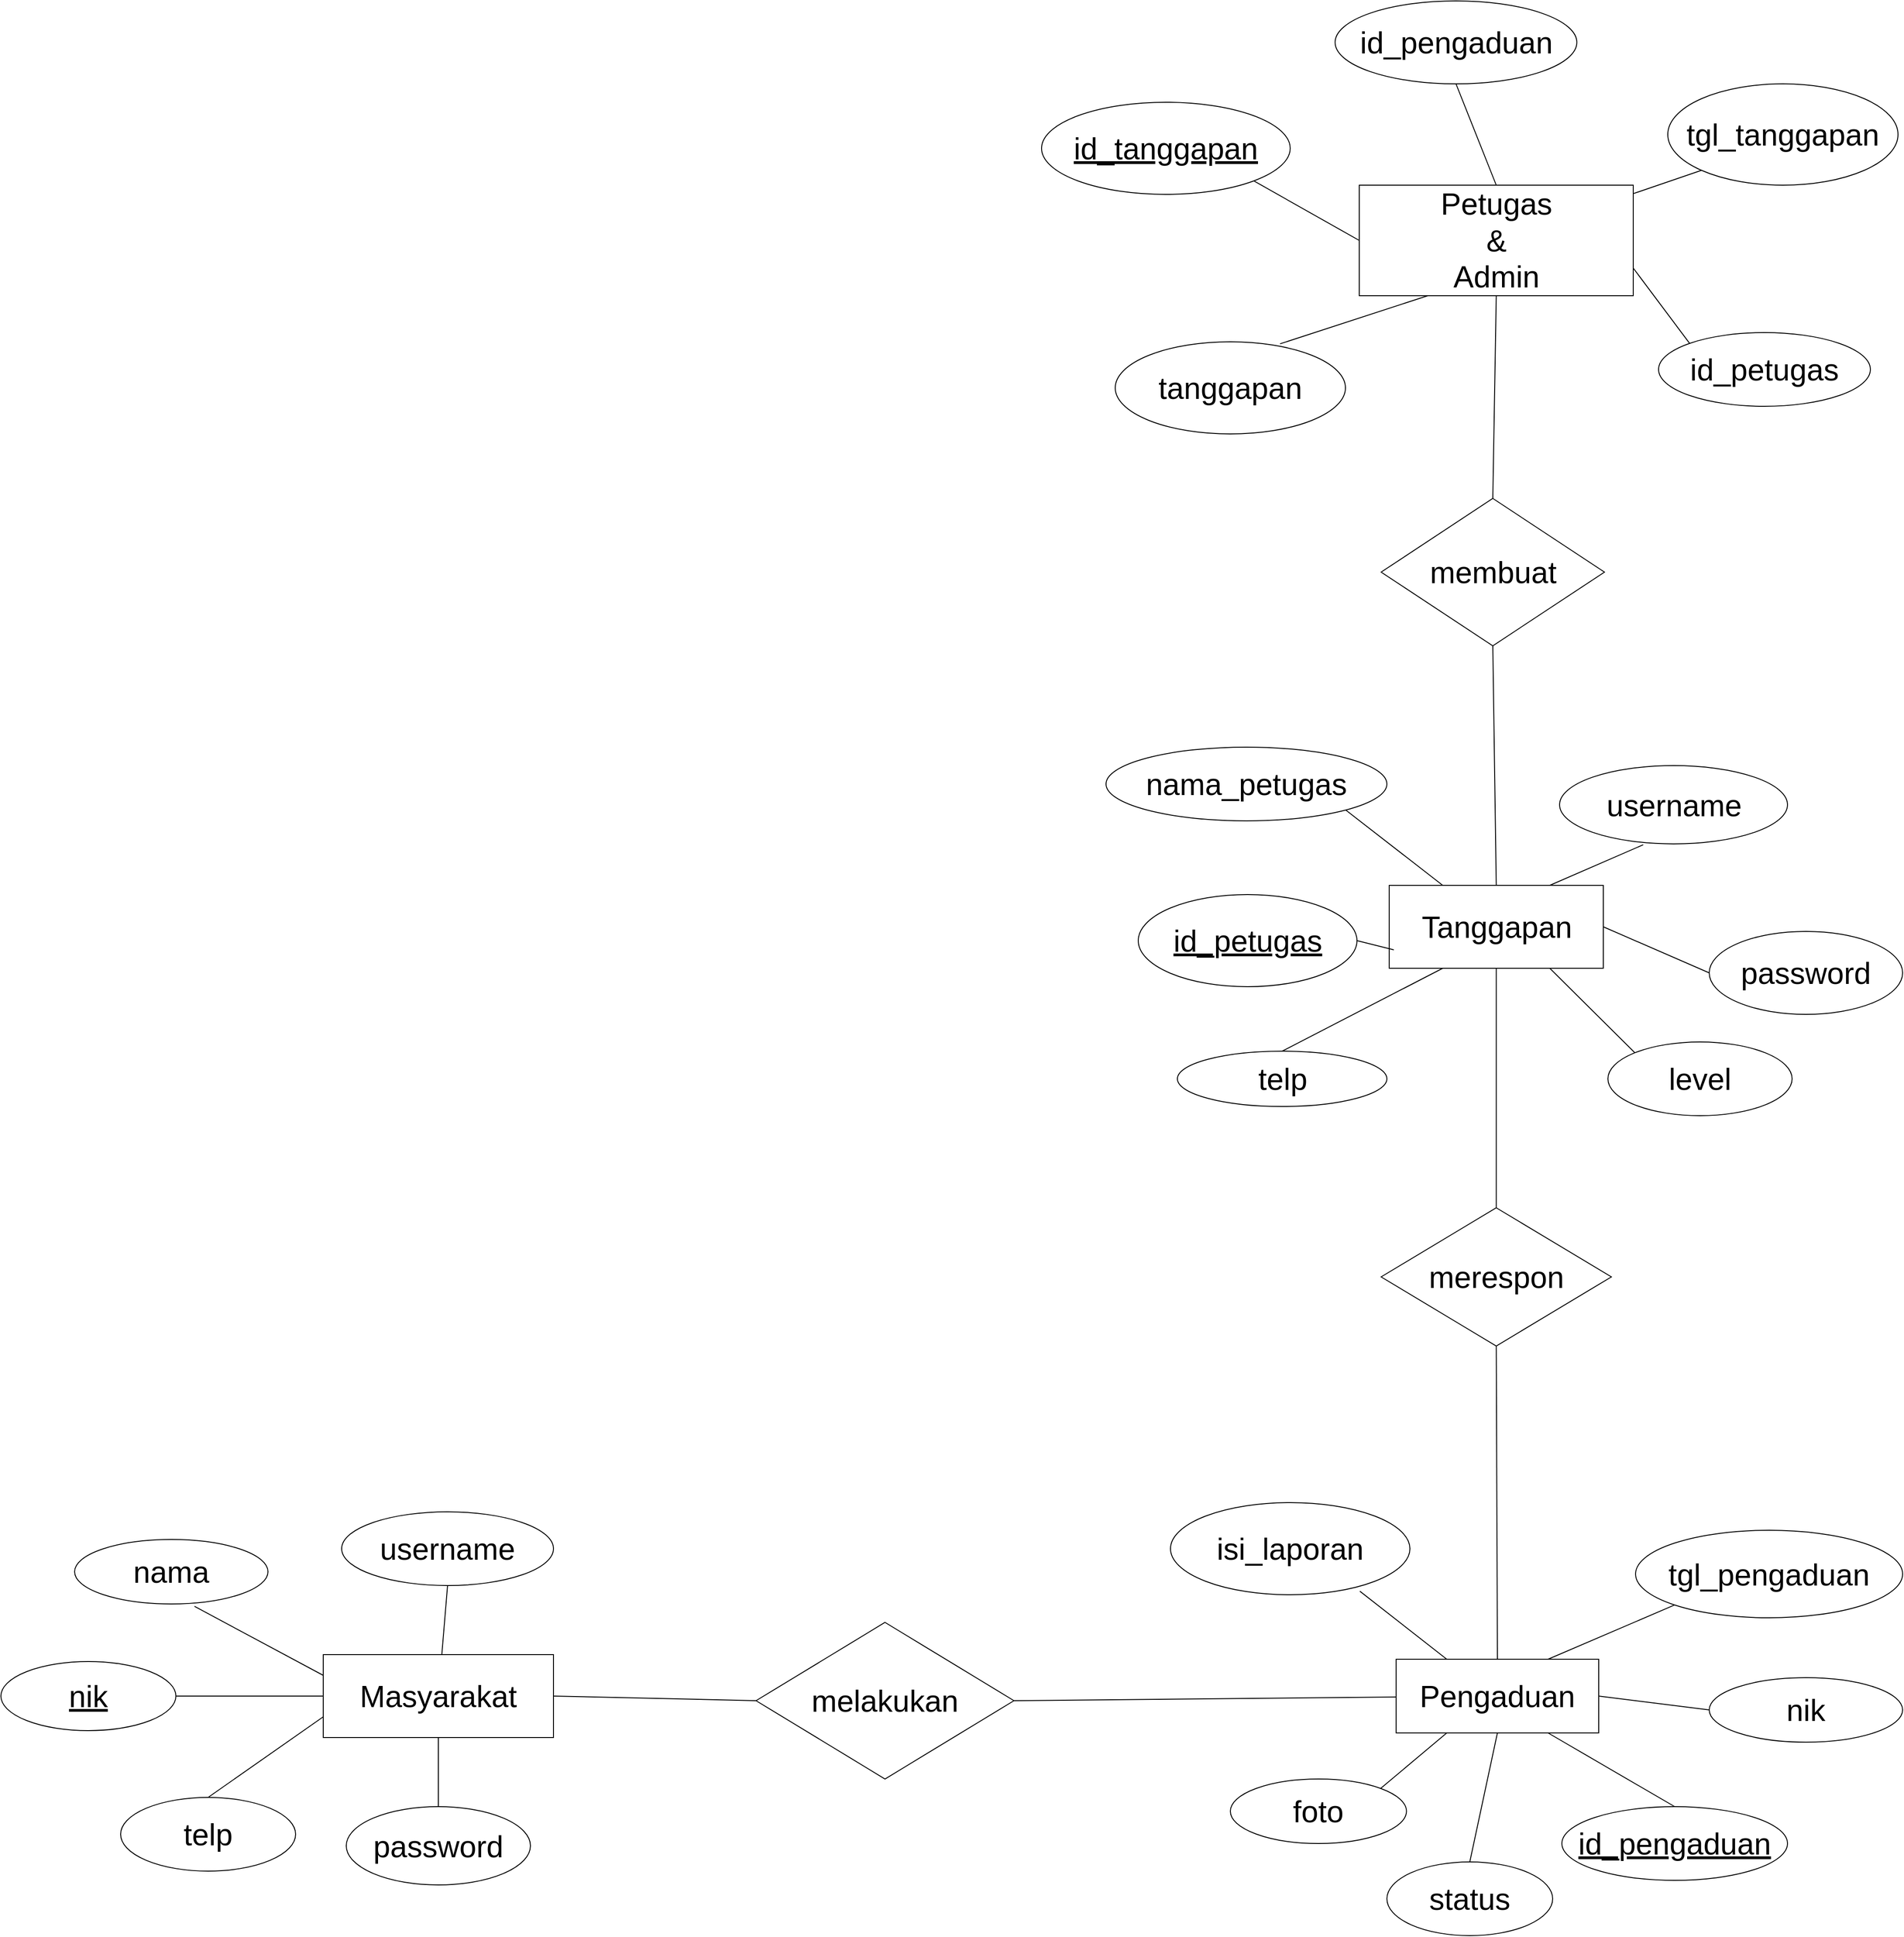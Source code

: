 <mxfile version="20.8.20" type="device" pages="2"><diagram name="ERD" id="j4O7HJhk16tcOZFbGSNG"><mxGraphModel dx="4480" dy="3689" grid="1" gridSize="10" guides="1" tooltips="1" connect="1" arrows="1" fold="1" page="1" pageScale="1" pageWidth="850" pageHeight="1100" math="0" shadow="0"><root><mxCell id="0"/><mxCell id="1" parent="0"/><mxCell id="J1m38isGPQo5MhnJys8p-1" value="Masyarakat" style="rounded=0;whiteSpace=wrap;html=1;fontSize=33;" vertex="1" parent="1"><mxGeometry x="-790" y="625" width="250" height="90" as="geometry"/></mxCell><mxCell id="J1m38isGPQo5MhnJys8p-2" value="Pengaduan" style="rounded=0;whiteSpace=wrap;html=1;fontSize=33;" vertex="1" parent="1"><mxGeometry x="375" y="630" width="220" height="80" as="geometry"/></mxCell><mxCell id="J1m38isGPQo5MhnJys8p-3" value="Tanggapan" style="rounded=0;whiteSpace=wrap;html=1;fontSize=33;" vertex="1" parent="1"><mxGeometry x="367.5" y="-210" width="232.5" height="90" as="geometry"/></mxCell><mxCell id="J1m38isGPQo5MhnJys8p-4" value="Petugas&lt;br style=&quot;font-size: 33px;&quot;&gt;&amp;amp;&lt;br style=&quot;font-size: 33px;&quot;&gt;Admin" style="rounded=0;whiteSpace=wrap;html=1;fontSize=33;" vertex="1" parent="1"><mxGeometry x="335" y="-970" width="297.5" height="120" as="geometry"/></mxCell><mxCell id="J1m38isGPQo5MhnJys8p-5" value="&lt;u style=&quot;font-size: 33px;&quot;&gt;nik&lt;/u&gt;" style="ellipse;whiteSpace=wrap;html=1;fontSize=33;" vertex="1" parent="1"><mxGeometry x="-1140" y="632.5" width="190" height="75" as="geometry"/></mxCell><mxCell id="J1m38isGPQo5MhnJys8p-6" value="nama" style="ellipse;whiteSpace=wrap;html=1;fontSize=33;" vertex="1" parent="1"><mxGeometry x="-1060" y="500" width="210" height="70" as="geometry"/></mxCell><mxCell id="J1m38isGPQo5MhnJys8p-7" value="password" style="ellipse;whiteSpace=wrap;html=1;fontSize=33;" vertex="1" parent="1"><mxGeometry x="-765" y="790" width="200" height="85" as="geometry"/></mxCell><mxCell id="J1m38isGPQo5MhnJys8p-8" value="username" style="ellipse;whiteSpace=wrap;html=1;fontSize=33;" vertex="1" parent="1"><mxGeometry x="-770" y="470" width="230" height="80" as="geometry"/></mxCell><mxCell id="J1m38isGPQo5MhnJys8p-9" value="telp" style="ellipse;whiteSpace=wrap;html=1;fontSize=33;" vertex="1" parent="1"><mxGeometry x="-1010" y="780" width="190" height="80" as="geometry"/></mxCell><mxCell id="J1m38isGPQo5MhnJys8p-10" value="&lt;u style=&quot;font-size: 33px;&quot;&gt;id_pengaduan&lt;/u&gt;" style="ellipse;whiteSpace=wrap;html=1;fontSize=33;" vertex="1" parent="1"><mxGeometry x="555" y="790" width="245" height="80" as="geometry"/></mxCell><mxCell id="J1m38isGPQo5MhnJys8p-11" value="tgl_pengaduan" style="ellipse;whiteSpace=wrap;html=1;fontSize=33;" vertex="1" parent="1"><mxGeometry x="635" y="490" width="290" height="95" as="geometry"/></mxCell><mxCell id="J1m38isGPQo5MhnJys8p-12" value="nik" style="ellipse;whiteSpace=wrap;html=1;fontSize=33;" vertex="1" parent="1"><mxGeometry x="715" y="650" width="210" height="70" as="geometry"/></mxCell><mxCell id="J1m38isGPQo5MhnJys8p-13" value="isi_laporan" style="ellipse;whiteSpace=wrap;html=1;fontSize=33;" vertex="1" parent="1"><mxGeometry x="130" y="460" width="260" height="100" as="geometry"/></mxCell><mxCell id="J1m38isGPQo5MhnJys8p-14" value="foto" style="ellipse;whiteSpace=wrap;html=1;fontSize=33;" vertex="1" parent="1"><mxGeometry x="195" y="760" width="191.25" height="70" as="geometry"/></mxCell><mxCell id="J1m38isGPQo5MhnJys8p-15" value="status" style="ellipse;whiteSpace=wrap;html=1;fontSize=33;" vertex="1" parent="1"><mxGeometry x="365" y="850" width="180" height="80" as="geometry"/></mxCell><mxCell id="J1m38isGPQo5MhnJys8p-16" value="&lt;u style=&quot;font-size: 33px;&quot;&gt;id_petugas&lt;/u&gt;" style="ellipse;whiteSpace=wrap;html=1;fontSize=33;" vertex="1" parent="1"><mxGeometry x="95" y="-200" width="237.5" height="100" as="geometry"/></mxCell><mxCell id="J1m38isGPQo5MhnJys8p-17" value="nama_petugas" style="ellipse;whiteSpace=wrap;html=1;fontSize=33;" vertex="1" parent="1"><mxGeometry x="60" y="-360" width="305" height="80" as="geometry"/></mxCell><mxCell id="J1m38isGPQo5MhnJys8p-18" value="username" style="ellipse;whiteSpace=wrap;html=1;fontSize=33;" vertex="1" parent="1"><mxGeometry x="552.5" y="-340" width="247.5" height="85" as="geometry"/></mxCell><mxCell id="J1m38isGPQo5MhnJys8p-19" value="telp" style="ellipse;whiteSpace=wrap;html=1;fontSize=33;" vertex="1" parent="1"><mxGeometry x="137.5" y="-30" width="227.5" height="60" as="geometry"/></mxCell><mxCell id="J1m38isGPQo5MhnJys8p-20" value="level" style="ellipse;whiteSpace=wrap;html=1;fontSize=33;" vertex="1" parent="1"><mxGeometry x="605" y="-40" width="200" height="80" as="geometry"/></mxCell><mxCell id="J1m38isGPQo5MhnJys8p-21" value="password" style="ellipse;whiteSpace=wrap;html=1;fontSize=33;" vertex="1" parent="1"><mxGeometry x="715" y="-160" width="210" height="90" as="geometry"/></mxCell><mxCell id="J1m38isGPQo5MhnJys8p-22" value="&lt;u style=&quot;font-size: 33px;&quot;&gt;id_tanggapan&lt;/u&gt;" style="ellipse;whiteSpace=wrap;html=1;fontSize=33;" vertex="1" parent="1"><mxGeometry x="-10" y="-1060" width="270" height="100" as="geometry"/></mxCell><mxCell id="J1m38isGPQo5MhnJys8p-23" value="id_pengaduan" style="ellipse;whiteSpace=wrap;html=1;fontSize=33;" vertex="1" parent="1"><mxGeometry x="308.75" y="-1170" width="262.5" height="90" as="geometry"/></mxCell><mxCell id="J1m38isGPQo5MhnJys8p-24" value="tgl_tanggapan" style="ellipse;whiteSpace=wrap;html=1;fontSize=33;" vertex="1" parent="1"><mxGeometry x="670" y="-1080" width="250" height="110" as="geometry"/></mxCell><mxCell id="J1m38isGPQo5MhnJys8p-25" value="id_petugas" style="ellipse;whiteSpace=wrap;html=1;fontSize=33;" vertex="1" parent="1"><mxGeometry x="660" y="-810" width="230" height="80" as="geometry"/></mxCell><mxCell id="J1m38isGPQo5MhnJys8p-26" value="tanggapan" style="ellipse;whiteSpace=wrap;html=1;fontSize=33;" vertex="1" parent="1"><mxGeometry x="70" y="-800" width="250" height="100" as="geometry"/></mxCell><mxCell id="J1m38isGPQo5MhnJys8p-27" value="melakukan" style="rhombus;whiteSpace=wrap;html=1;fontSize=33;" vertex="1" parent="1"><mxGeometry x="-320" y="590" width="280" height="170" as="geometry"/></mxCell><mxCell id="J1m38isGPQo5MhnJys8p-28" value="" style="endArrow=none;html=1;rounded=0;fontSize=33;entryX=0;entryY=0.5;entryDx=0;entryDy=0;exitX=1;exitY=0.5;exitDx=0;exitDy=0;" edge="1" parent="1" source="J1m38isGPQo5MhnJys8p-1" target="J1m38isGPQo5MhnJys8p-27"><mxGeometry width="50" height="50" relative="1" as="geometry"><mxPoint x="-870" y="640" as="sourcePoint"/><mxPoint x="-340" y="670" as="targetPoint"/></mxGeometry></mxCell><mxCell id="J1m38isGPQo5MhnJys8p-29" value="" style="endArrow=none;html=1;rounded=0;fontSize=33;exitX=1;exitY=0.5;exitDx=0;exitDy=0;" edge="1" parent="1" source="J1m38isGPQo5MhnJys8p-27" target="J1m38isGPQo5MhnJys8p-2"><mxGeometry width="50" height="50" relative="1" as="geometry"><mxPoint x="-335" y="595" as="sourcePoint"/><mxPoint x="-85" y="590" as="targetPoint"/></mxGeometry></mxCell><mxCell id="J1m38isGPQo5MhnJys8p-30" value="membuat" style="rhombus;whiteSpace=wrap;html=1;fontSize=33;" vertex="1" parent="1"><mxGeometry x="358.75" y="-630" width="242.5" height="160" as="geometry"/></mxCell><mxCell id="J1m38isGPQo5MhnJys8p-31" value="" style="endArrow=none;html=1;rounded=0;fontSize=33;entryX=0.5;entryY=0;entryDx=0;entryDy=0;exitX=0.5;exitY=1;exitDx=0;exitDy=0;" edge="1" parent="1" source="J1m38isGPQo5MhnJys8p-4" target="J1m38isGPQo5MhnJys8p-30"><mxGeometry width="50" height="50" relative="1" as="geometry"><mxPoint x="1347.5" y="70" as="sourcePoint"/><mxPoint x="1397.5" y="20" as="targetPoint"/></mxGeometry></mxCell><mxCell id="J1m38isGPQo5MhnJys8p-32" value="" style="endArrow=none;html=1;rounded=0;fontSize=33;entryX=0.5;entryY=0;entryDx=0;entryDy=0;exitX=0.5;exitY=1;exitDx=0;exitDy=0;" edge="1" parent="1" source="J1m38isGPQo5MhnJys8p-30" target="J1m38isGPQo5MhnJys8p-3"><mxGeometry width="50" height="50" relative="1" as="geometry"><mxPoint x="1307.5" y="455" as="sourcePoint"/><mxPoint x="1587.5" y="460" as="targetPoint"/></mxGeometry></mxCell><mxCell id="J1m38isGPQo5MhnJys8p-34" value="merespon" style="rhombus;whiteSpace=wrap;html=1;fontSize=33;" vertex="1" parent="1"><mxGeometry x="358.75" y="140" width="250" height="150" as="geometry"/></mxCell><mxCell id="J1m38isGPQo5MhnJys8p-35" value="" style="endArrow=none;html=1;rounded=0;fontSize=33;entryX=0.5;entryY=0;entryDx=0;entryDy=0;exitX=0.5;exitY=1;exitDx=0;exitDy=0;" edge="1" parent="1" source="J1m38isGPQo5MhnJys8p-3" target="J1m38isGPQo5MhnJys8p-34"><mxGeometry width="50" height="50" relative="1" as="geometry"><mxPoint x="435" y="-190" as="sourcePoint"/><mxPoint x="445" y="-230" as="targetPoint"/></mxGeometry></mxCell><mxCell id="J1m38isGPQo5MhnJys8p-36" value="" style="endArrow=none;html=1;rounded=0;fontSize=33;entryX=0.5;entryY=0;entryDx=0;entryDy=0;exitX=0.5;exitY=1;exitDx=0;exitDy=0;" edge="1" parent="1" source="J1m38isGPQo5MhnJys8p-34" target="J1m38isGPQo5MhnJys8p-2"><mxGeometry width="50" height="50" relative="1" as="geometry"><mxPoint x="475" y="460" as="sourcePoint"/><mxPoint x="480" y="420" as="targetPoint"/></mxGeometry></mxCell><mxCell id="J1m38isGPQo5MhnJys8p-37" value="" style="endArrow=none;html=1;rounded=0;fontSize=33;entryX=1;entryY=0.5;entryDx=0;entryDy=0;exitX=0;exitY=0.5;exitDx=0;exitDy=0;" edge="1" parent="1" source="J1m38isGPQo5MhnJys8p-1" target="J1m38isGPQo5MhnJys8p-5"><mxGeometry width="50" height="50" relative="1" as="geometry"><mxPoint x="-1000" y="870" as="sourcePoint"/><mxPoint x="-950" y="820" as="targetPoint"/></mxGeometry></mxCell><mxCell id="J1m38isGPQo5MhnJys8p-38" value="" style="endArrow=none;html=1;rounded=0;fontSize=33;entryX=0.62;entryY=1.037;entryDx=0;entryDy=0;exitX=0;exitY=0.25;exitDx=0;exitDy=0;entryPerimeter=0;" edge="1" parent="1" source="J1m38isGPQo5MhnJys8p-1" target="J1m38isGPQo5MhnJys8p-6"><mxGeometry width="50" height="50" relative="1" as="geometry"><mxPoint x="-790" y="710" as="sourcePoint"/><mxPoint x="-880" y="700" as="targetPoint"/></mxGeometry></mxCell><mxCell id="J1m38isGPQo5MhnJys8p-39" value="" style="endArrow=none;html=1;rounded=0;fontSize=33;entryX=0.5;entryY=1;entryDx=0;entryDy=0;" edge="1" parent="1" source="J1m38isGPQo5MhnJys8p-1" target="J1m38isGPQo5MhnJys8p-8"><mxGeometry width="50" height="50" relative="1" as="geometry"><mxPoint x="-470" y="960" as="sourcePoint"/><mxPoint x="-846" y="652" as="targetPoint"/></mxGeometry></mxCell><mxCell id="J1m38isGPQo5MhnJys8p-40" value="" style="endArrow=none;html=1;rounded=0;fontSize=33;entryX=0.5;entryY=0;entryDx=0;entryDy=0;exitX=0;exitY=0.75;exitDx=0;exitDy=0;" edge="1" parent="1" source="J1m38isGPQo5MhnJys8p-1" target="J1m38isGPQo5MhnJys8p-9"><mxGeometry width="50" height="50" relative="1" as="geometry"><mxPoint x="-790" y="695" as="sourcePoint"/><mxPoint x="-846" y="652" as="targetPoint"/></mxGeometry></mxCell><mxCell id="J1m38isGPQo5MhnJys8p-41" value="" style="endArrow=none;html=1;rounded=0;fontSize=33;entryX=0.5;entryY=0;entryDx=0;entryDy=0;exitX=0.5;exitY=1;exitDx=0;exitDy=0;" edge="1" parent="1" source="J1m38isGPQo5MhnJys8p-1" target="J1m38isGPQo5MhnJys8p-7"><mxGeometry width="50" height="50" relative="1" as="geometry"><mxPoint x="-790" y="725" as="sourcePoint"/><mxPoint x="-850" y="750" as="targetPoint"/></mxGeometry></mxCell><mxCell id="J1m38isGPQo5MhnJys8p-42" value="" style="endArrow=none;html=1;rounded=0;fontSize=33;entryX=0.25;entryY=1;entryDx=0;entryDy=0;exitX=1;exitY=0;exitDx=0;exitDy=0;" edge="1" parent="1" source="J1m38isGPQo5MhnJys8p-14" target="J1m38isGPQo5MhnJys8p-2"><mxGeometry width="50" height="50" relative="1" as="geometry"><mxPoint x="-365" y="720" as="sourcePoint"/><mxPoint x="-315" y="750" as="targetPoint"/></mxGeometry></mxCell><mxCell id="J1m38isGPQo5MhnJys8p-43" value="" style="endArrow=none;html=1;rounded=0;fontSize=33;entryX=0.5;entryY=1;entryDx=0;entryDy=0;exitX=0.5;exitY=0;exitDx=0;exitDy=0;" edge="1" parent="1" source="J1m38isGPQo5MhnJys8p-15" target="J1m38isGPQo5MhnJys8p-2"><mxGeometry width="50" height="50" relative="1" as="geometry"><mxPoint x="357" y="747" as="sourcePoint"/><mxPoint x="415" y="720" as="targetPoint"/></mxGeometry></mxCell><mxCell id="J1m38isGPQo5MhnJys8p-44" value="" style="endArrow=none;html=1;rounded=0;fontSize=33;entryX=0.5;entryY=0;entryDx=0;entryDy=0;exitX=0.75;exitY=1;exitDx=0;exitDy=0;" edge="1" parent="1" source="J1m38isGPQo5MhnJys8p-2" target="J1m38isGPQo5MhnJys8p-10"><mxGeometry width="50" height="50" relative="1" as="geometry"><mxPoint x="455" y="790" as="sourcePoint"/><mxPoint x="445" y="720" as="targetPoint"/></mxGeometry></mxCell><mxCell id="J1m38isGPQo5MhnJys8p-45" value="" style="endArrow=none;html=1;rounded=0;fontSize=33;entryX=1;entryY=0.5;entryDx=0;entryDy=0;exitX=0;exitY=0.5;exitDx=0;exitDy=0;" edge="1" parent="1" source="J1m38isGPQo5MhnJys8p-12" target="J1m38isGPQo5MhnJys8p-2"><mxGeometry width="50" height="50" relative="1" as="geometry"><mxPoint x="475" y="720" as="sourcePoint"/><mxPoint x="545" y="765" as="targetPoint"/></mxGeometry></mxCell><mxCell id="J1m38isGPQo5MhnJys8p-46" value="" style="endArrow=none;html=1;rounded=0;fontSize=33;entryX=0;entryY=1;entryDx=0;entryDy=0;exitX=0.75;exitY=0;exitDx=0;exitDy=0;" edge="1" parent="1" source="J1m38isGPQo5MhnJys8p-2" target="J1m38isGPQo5MhnJys8p-11"><mxGeometry width="50" height="50" relative="1" as="geometry"><mxPoint x="575" y="690" as="sourcePoint"/><mxPoint x="505" y="690" as="targetPoint"/></mxGeometry></mxCell><mxCell id="J1m38isGPQo5MhnJys8p-47" value="" style="endArrow=none;html=1;rounded=0;fontSize=33;entryX=0.791;entryY=0.962;entryDx=0;entryDy=0;exitX=0.25;exitY=0;exitDx=0;exitDy=0;entryPerimeter=0;" edge="1" parent="1" source="J1m38isGPQo5MhnJys8p-2" target="J1m38isGPQo5MhnJys8p-13"><mxGeometry width="50" height="50" relative="1" as="geometry"><mxPoint x="475" y="660" as="sourcePoint"/><mxPoint x="545" y="615" as="targetPoint"/></mxGeometry></mxCell><mxCell id="J1m38isGPQo5MhnJys8p-48" value="" style="endArrow=none;html=1;rounded=0;fontSize=33;entryX=0;entryY=0;entryDx=0;entryDy=0;exitX=0.75;exitY=1;exitDx=0;exitDy=0;" edge="1" parent="1" source="J1m38isGPQo5MhnJys8p-3" target="J1m38isGPQo5MhnJys8p-20"><mxGeometry width="50" height="50" relative="1" as="geometry"><mxPoint x="472.5" y="430" as="sourcePoint"/><mxPoint x="542.5" y="385" as="targetPoint"/></mxGeometry></mxCell><mxCell id="J1m38isGPQo5MhnJys8p-49" value="" style="endArrow=none;html=1;rounded=0;fontSize=33;entryX=1;entryY=0.5;entryDx=0;entryDy=0;exitX=0;exitY=0.5;exitDx=0;exitDy=0;" edge="1" parent="1" source="J1m38isGPQo5MhnJys8p-21" target="J1m38isGPQo5MhnJys8p-3"><mxGeometry width="50" height="50" relative="1" as="geometry"><mxPoint x="472.5" y="-100" as="sourcePoint"/><mxPoint x="490.5" y="-43" as="targetPoint"/></mxGeometry></mxCell><mxCell id="J1m38isGPQo5MhnJys8p-50" value="" style="endArrow=none;html=1;rounded=0;fontSize=33;entryX=0.75;entryY=0;entryDx=0;entryDy=0;exitX=0.367;exitY=1.011;exitDx=0;exitDy=0;exitPerimeter=0;" edge="1" parent="1" source="J1m38isGPQo5MhnJys8p-18" target="J1m38isGPQo5MhnJys8p-3"><mxGeometry width="50" height="50" relative="1" as="geometry"><mxPoint x="562.5" y="-130" as="sourcePoint"/><mxPoint x="502.5" y="-130" as="targetPoint"/></mxGeometry></mxCell><mxCell id="J1m38isGPQo5MhnJys8p-51" value="" style="endArrow=none;html=1;rounded=0;fontSize=33;entryX=0.25;entryY=0;entryDx=0;entryDy=0;exitX=1;exitY=1;exitDx=0;exitDy=0;" edge="1" parent="1" source="J1m38isGPQo5MhnJys8p-17" target="J1m38isGPQo5MhnJys8p-3"><mxGeometry width="50" height="50" relative="1" as="geometry"><mxPoint x="546.5" y="-194" as="sourcePoint"/><mxPoint x="472.5" y="-160" as="targetPoint"/></mxGeometry></mxCell><mxCell id="J1m38isGPQo5MhnJys8p-52" value="" style="endArrow=none;html=1;rounded=0;fontSize=33;exitX=1;exitY=0.5;exitDx=0;exitDy=0;" edge="1" parent="1" source="J1m38isGPQo5MhnJys8p-16"><mxGeometry width="50" height="50" relative="1" as="geometry"><mxPoint x="369.5" y="-202" as="sourcePoint"/><mxPoint x="372.5" y="-140" as="targetPoint"/></mxGeometry></mxCell><mxCell id="J1m38isGPQo5MhnJys8p-53" value="" style="endArrow=none;html=1;rounded=0;fontSize=33;exitX=0.5;exitY=0;exitDx=0;exitDy=0;entryX=0.25;entryY=1;entryDx=0;entryDy=0;" edge="1" parent="1" source="J1m38isGPQo5MhnJys8p-19" target="J1m38isGPQo5MhnJys8p-3"><mxGeometry width="50" height="50" relative="1" as="geometry"><mxPoint x="342.5" y="-115" as="sourcePoint"/><mxPoint x="382.5" y="-130" as="targetPoint"/></mxGeometry></mxCell><mxCell id="J1m38isGPQo5MhnJys8p-54" value="" style="endArrow=none;html=1;rounded=0;fontSize=33;exitX=0.716;exitY=0.022;exitDx=0;exitDy=0;entryX=0.25;entryY=1;entryDx=0;entryDy=0;exitPerimeter=0;" edge="1" parent="1" source="J1m38isGPQo5MhnJys8p-26" target="J1m38isGPQo5MhnJys8p-4"><mxGeometry width="50" height="50" relative="1" as="geometry"><mxPoint x="277.5" y="-660" as="sourcePoint"/><mxPoint x="357.5" y="-710" as="targetPoint"/></mxGeometry></mxCell><mxCell id="J1m38isGPQo5MhnJys8p-55" value="" style="endArrow=none;html=1;rounded=0;fontSize=33;exitX=0;exitY=0.5;exitDx=0;exitDy=0;entryX=1;entryY=1;entryDx=0;entryDy=0;" edge="1" parent="1" source="J1m38isGPQo5MhnJys8p-4" target="J1m38isGPQo5MhnJys8p-22"><mxGeometry width="50" height="50" relative="1" as="geometry"><mxPoint x="353.5" y="-809" as="sourcePoint"/><mxPoint x="417.5" y="-860" as="targetPoint"/></mxGeometry></mxCell><mxCell id="J1m38isGPQo5MhnJys8p-56" value="" style="endArrow=none;html=1;rounded=0;fontSize=33;exitX=0.5;exitY=0;exitDx=0;exitDy=0;entryX=0.5;entryY=1;entryDx=0;entryDy=0;" edge="1" parent="1" source="J1m38isGPQo5MhnJys8p-4" target="J1m38isGPQo5MhnJys8p-23"><mxGeometry width="50" height="50" relative="1" as="geometry"><mxPoint x="387.5" y="-890" as="sourcePoint"/><mxPoint x="329.5" y="-927" as="targetPoint"/></mxGeometry></mxCell><mxCell id="J1m38isGPQo5MhnJys8p-57" value="" style="endArrow=none;html=1;rounded=0;fontSize=33;entryX=0;entryY=1;entryDx=0;entryDy=0;" edge="1" parent="1" source="J1m38isGPQo5MhnJys8p-4" target="J1m38isGPQo5MhnJys8p-24"><mxGeometry width="50" height="50" relative="1" as="geometry"><mxPoint x="690" y="-960" as="sourcePoint"/><mxPoint x="770" y="-950" as="targetPoint"/></mxGeometry></mxCell><mxCell id="J1m38isGPQo5MhnJys8p-58" value="" style="endArrow=none;html=1;rounded=0;fontSize=33;exitX=1;exitY=0.75;exitDx=0;exitDy=0;entryX=0;entryY=0;entryDx=0;entryDy=0;" edge="1" parent="1" source="J1m38isGPQo5MhnJys8p-4" target="J1m38isGPQo5MhnJys8p-25"><mxGeometry width="50" height="50" relative="1" as="geometry"><mxPoint x="690" y="-900" as="sourcePoint"/><mxPoint x="783" y="-927" as="targetPoint"/></mxGeometry></mxCell></root></mxGraphModel></diagram><diagram id="C73IrRLZz5LAkw61D68h" name="FLOWCHART"><mxGraphModel dx="4865" dy="3705" grid="1" gridSize="10" guides="1" tooltips="1" connect="1" arrows="1" fold="1" page="1" pageScale="1" pageWidth="850" pageHeight="1100" math="0" shadow="0"><root><mxCell id="0"/><mxCell id="1" parent="0"/><mxCell id="R--lxa1RnAFS_VEzQ-__-11" style="edgeStyle=orthogonalEdgeStyle;rounded=0;orthogonalLoop=1;jettySize=auto;html=1;entryX=0.5;entryY=0;entryDx=0;entryDy=0;fontSize=33;" edge="1" parent="1" source="R--lxa1RnAFS_VEzQ-__-1" target="R--lxa1RnAFS_VEzQ-__-3"><mxGeometry relative="1" as="geometry"/></mxCell><mxCell id="R--lxa1RnAFS_VEzQ-__-1" value="Mulai" style="ellipse;whiteSpace=wrap;html=1;fontSize=33;" vertex="1" parent="1"><mxGeometry x="320" y="40" width="180" height="80" as="geometry"/></mxCell><mxCell id="R--lxa1RnAFS_VEzQ-__-14" style="edgeStyle=orthogonalEdgeStyle;rounded=0;orthogonalLoop=1;jettySize=auto;html=1;entryX=0.5;entryY=0;entryDx=0;entryDy=0;fontSize=33;" edge="1" parent="1" source="R--lxa1RnAFS_VEzQ-__-2" target="R--lxa1RnAFS_VEzQ-__-5"><mxGeometry relative="1" as="geometry"/></mxCell><mxCell id="R--lxa1RnAFS_VEzQ-__-2" value="Benar?" style="rhombus;whiteSpace=wrap;html=1;fontSize=33;" vertex="1" parent="1"><mxGeometry x="310" y="800" width="200" height="190" as="geometry"/></mxCell><mxCell id="R--lxa1RnAFS_VEzQ-__-12" style="edgeStyle=orthogonalEdgeStyle;rounded=0;orthogonalLoop=1;jettySize=auto;html=1;entryX=0.5;entryY=0;entryDx=0;entryDy=0;fontSize=33;" edge="1" parent="1" source="R--lxa1RnAFS_VEzQ-__-3" target="R--lxa1RnAFS_VEzQ-__-4"><mxGeometry relative="1" as="geometry"/></mxCell><mxCell id="R--lxa1RnAFS_VEzQ-__-3" value="Halaman&lt;br&gt;Login" style="shape=parallelogram;perimeter=parallelogramPerimeter;whiteSpace=wrap;html=1;fixedSize=1;fontSize=33;" vertex="1" parent="1"><mxGeometry x="290" y="260" width="240" height="130" as="geometry"/></mxCell><mxCell id="R--lxa1RnAFS_VEzQ-__-13" style="edgeStyle=orthogonalEdgeStyle;rounded=0;orthogonalLoop=1;jettySize=auto;html=1;entryX=0.5;entryY=0;entryDx=0;entryDy=0;fontSize=33;" edge="1" parent="1" source="R--lxa1RnAFS_VEzQ-__-4" target="R--lxa1RnAFS_VEzQ-__-2"><mxGeometry relative="1" as="geometry"/></mxCell><mxCell id="R--lxa1RnAFS_VEzQ-__-4" value="User&lt;br&gt;menginput&lt;br&gt;data login" style="shape=parallelogram;perimeter=parallelogramPerimeter;whiteSpace=wrap;html=1;fixedSize=1;fontSize=33;" vertex="1" parent="1"><mxGeometry x="290" y="540" width="240" height="130" as="geometry"/></mxCell><mxCell id="R--lxa1RnAFS_VEzQ-__-15" style="edgeStyle=orthogonalEdgeStyle;rounded=0;orthogonalLoop=1;jettySize=auto;html=1;entryX=0.5;entryY=0;entryDx=0;entryDy=0;fontSize=33;" edge="1" parent="1" source="R--lxa1RnAFS_VEzQ-__-5" target="R--lxa1RnAFS_VEzQ-__-7"><mxGeometry relative="1" as="geometry"/></mxCell><mxCell id="R--lxa1RnAFS_VEzQ-__-5" value="Dashboard&lt;br&gt;Masyarakat" style="shape=parallelogram;perimeter=parallelogramPerimeter;whiteSpace=wrap;html=1;fixedSize=1;fontSize=33;" vertex="1" parent="1"><mxGeometry x="290" y="1190" width="240" height="130" as="geometry"/></mxCell><mxCell id="R--lxa1RnAFS_VEzQ-__-17" style="edgeStyle=orthogonalEdgeStyle;rounded=0;orthogonalLoop=1;jettySize=auto;html=1;entryX=0.5;entryY=0;entryDx=0;entryDy=0;fontSize=33;" edge="1" parent="1" source="R--lxa1RnAFS_VEzQ-__-6" target="R--lxa1RnAFS_VEzQ-__-8"><mxGeometry relative="1" as="geometry"/></mxCell><mxCell id="R--lxa1RnAFS_VEzQ-__-6" value="User&lt;br&gt;mengisi&lt;br&gt;data pengaduan" style="shape=parallelogram;perimeter=parallelogramPerimeter;whiteSpace=wrap;html=1;fixedSize=1;fontSize=33;" vertex="1" parent="1"><mxGeometry x="265" y="1850" width="290" height="150" as="geometry"/></mxCell><mxCell id="R--lxa1RnAFS_VEzQ-__-16" style="edgeStyle=orthogonalEdgeStyle;rounded=0;orthogonalLoop=1;jettySize=auto;html=1;fontSize=33;" edge="1" parent="1" source="R--lxa1RnAFS_VEzQ-__-7" target="R--lxa1RnAFS_VEzQ-__-6"><mxGeometry relative="1" as="geometry"/></mxCell><mxCell id="R--lxa1RnAFS_VEzQ-__-7" value="User&lt;br&gt;mengeklik&lt;br&gt;tombol&lt;br&gt;pengaduan" style="rounded=0;whiteSpace=wrap;html=1;fontSize=33;" vertex="1" parent="1"><mxGeometry x="280" y="1490" width="260" height="170" as="geometry"/></mxCell><mxCell id="R--lxa1RnAFS_VEzQ-__-18" style="edgeStyle=orthogonalEdgeStyle;rounded=0;orthogonalLoop=1;jettySize=auto;html=1;entryX=0.5;entryY=0;entryDx=0;entryDy=0;fontSize=33;" edge="1" parent="1" source="R--lxa1RnAFS_VEzQ-__-8" target="R--lxa1RnAFS_VEzQ-__-10"><mxGeometry relative="1" as="geometry"/></mxCell><mxCell id="R--lxa1RnAFS_VEzQ-__-8" value="User mengeklik&lt;br&gt;tombol tambah&lt;br&gt;dan data dikirim" style="rounded=0;whiteSpace=wrap;html=1;fontSize=33;" vertex="1" parent="1"><mxGeometry x="280" y="2220" width="260" height="170" as="geometry"/></mxCell><mxCell id="R--lxa1RnAFS_VEzQ-__-10" value="Selesai" style="ellipse;whiteSpace=wrap;html=1;fontSize=33;" vertex="1" parent="1"><mxGeometry x="320" y="2580" width="180" height="80" as="geometry"/></mxCell><mxCell id="R--lxa1RnAFS_VEzQ-__-19" value="&lt;font style=&quot;font-size: 46px;&quot;&gt;Masyarakat&lt;/font&gt;" style="text;strokeColor=none;fillColor=none;html=1;fontSize=33;fontStyle=1;verticalAlign=middle;align=center;" vertex="1" parent="1"><mxGeometry x="255" y="-100" width="300" height="92" as="geometry"/></mxCell><mxCell id="R--lxa1RnAFS_VEzQ-__-20" style="edgeStyle=orthogonalEdgeStyle;rounded=0;orthogonalLoop=1;jettySize=auto;html=1;entryX=0.5;entryY=0;entryDx=0;entryDy=0;fontSize=33;" edge="1" parent="1" source="R--lxa1RnAFS_VEzQ-__-21" target="R--lxa1RnAFS_VEzQ-__-25"><mxGeometry relative="1" as="geometry"/></mxCell><mxCell id="R--lxa1RnAFS_VEzQ-__-21" value="Mulai" style="ellipse;whiteSpace=wrap;html=1;fontSize=33;" vertex="1" parent="1"><mxGeometry x="835" y="40" width="180" height="80" as="geometry"/></mxCell><mxCell id="R--lxa1RnAFS_VEzQ-__-22" style="edgeStyle=orthogonalEdgeStyle;rounded=0;orthogonalLoop=1;jettySize=auto;html=1;entryX=0.5;entryY=0;entryDx=0;entryDy=0;fontSize=33;" edge="1" parent="1" source="R--lxa1RnAFS_VEzQ-__-23" target="R--lxa1RnAFS_VEzQ-__-29"><mxGeometry relative="1" as="geometry"/></mxCell><mxCell id="R--lxa1RnAFS_VEzQ-__-23" value="Benar?" style="rhombus;whiteSpace=wrap;html=1;fontSize=33;" vertex="1" parent="1"><mxGeometry x="825" y="800" width="200" height="190" as="geometry"/></mxCell><mxCell id="R--lxa1RnAFS_VEzQ-__-24" style="edgeStyle=orthogonalEdgeStyle;rounded=0;orthogonalLoop=1;jettySize=auto;html=1;entryX=0.5;entryY=0;entryDx=0;entryDy=0;fontSize=33;" edge="1" parent="1" source="R--lxa1RnAFS_VEzQ-__-25" target="R--lxa1RnAFS_VEzQ-__-27"><mxGeometry relative="1" as="geometry"/></mxCell><mxCell id="R--lxa1RnAFS_VEzQ-__-25" value="Halaman&lt;br&gt;Login" style="shape=parallelogram;perimeter=parallelogramPerimeter;whiteSpace=wrap;html=1;fixedSize=1;fontSize=33;" vertex="1" parent="1"><mxGeometry x="805" y="260" width="240" height="130" as="geometry"/></mxCell><mxCell id="R--lxa1RnAFS_VEzQ-__-26" style="edgeStyle=orthogonalEdgeStyle;rounded=0;orthogonalLoop=1;jettySize=auto;html=1;entryX=0.5;entryY=0;entryDx=0;entryDy=0;fontSize=33;" edge="1" parent="1" source="R--lxa1RnAFS_VEzQ-__-27" target="R--lxa1RnAFS_VEzQ-__-23"><mxGeometry relative="1" as="geometry"/></mxCell><mxCell id="R--lxa1RnAFS_VEzQ-__-27" value="User&lt;br&gt;menginput&lt;br&gt;data login" style="shape=parallelogram;perimeter=parallelogramPerimeter;whiteSpace=wrap;html=1;fixedSize=1;fontSize=33;" vertex="1" parent="1"><mxGeometry x="805" y="540" width="240" height="130" as="geometry"/></mxCell><mxCell id="R--lxa1RnAFS_VEzQ-__-28" style="edgeStyle=orthogonalEdgeStyle;rounded=0;orthogonalLoop=1;jettySize=auto;html=1;entryX=0.5;entryY=0;entryDx=0;entryDy=0;fontSize=33;" edge="1" parent="1" source="R--lxa1RnAFS_VEzQ-__-29" target="R--lxa1RnAFS_VEzQ-__-33"><mxGeometry relative="1" as="geometry"/></mxCell><mxCell id="R--lxa1RnAFS_VEzQ-__-29" value="Dashboard&lt;br&gt;Petugas" style="shape=parallelogram;perimeter=parallelogramPerimeter;whiteSpace=wrap;html=1;fixedSize=1;fontSize=33;" vertex="1" parent="1"><mxGeometry x="805" y="1190" width="240" height="130" as="geometry"/></mxCell><mxCell id="R--lxa1RnAFS_VEzQ-__-30" style="edgeStyle=orthogonalEdgeStyle;rounded=0;orthogonalLoop=1;jettySize=auto;html=1;entryX=0.5;entryY=0;entryDx=0;entryDy=0;fontSize=33;" edge="1" parent="1" source="R--lxa1RnAFS_VEzQ-__-31" target="R--lxa1RnAFS_VEzQ-__-35"><mxGeometry relative="1" as="geometry"/></mxCell><mxCell id="R--lxa1RnAFS_VEzQ-__-31" value="User&lt;br&gt;mengisi&lt;br&gt;data tanggapan" style="shape=parallelogram;perimeter=parallelogramPerimeter;whiteSpace=wrap;html=1;fixedSize=1;fontSize=33;" vertex="1" parent="1"><mxGeometry x="780" y="1850" width="290" height="150" as="geometry"/></mxCell><mxCell id="R--lxa1RnAFS_VEzQ-__-32" style="edgeStyle=orthogonalEdgeStyle;rounded=0;orthogonalLoop=1;jettySize=auto;html=1;fontSize=33;" edge="1" parent="1" source="R--lxa1RnAFS_VEzQ-__-33" target="R--lxa1RnAFS_VEzQ-__-31"><mxGeometry relative="1" as="geometry"/></mxCell><mxCell id="R--lxa1RnAFS_VEzQ-__-33" value="User&lt;br&gt;mengeklik&lt;br&gt;tombol&lt;br&gt;tanggapan" style="rounded=0;whiteSpace=wrap;html=1;fontSize=33;" vertex="1" parent="1"><mxGeometry x="795" y="1490" width="260" height="170" as="geometry"/></mxCell><mxCell id="R--lxa1RnAFS_VEzQ-__-34" style="edgeStyle=orthogonalEdgeStyle;rounded=0;orthogonalLoop=1;jettySize=auto;html=1;entryX=0.5;entryY=0;entryDx=0;entryDy=0;fontSize=33;" edge="1" parent="1" source="R--lxa1RnAFS_VEzQ-__-35" target="R--lxa1RnAFS_VEzQ-__-36"><mxGeometry relative="1" as="geometry"/></mxCell><mxCell id="R--lxa1RnAFS_VEzQ-__-35" value="User mengeklik&lt;br&gt;tombol kirim&lt;br&gt;dan data dikirim" style="rounded=0;whiteSpace=wrap;html=1;fontSize=33;" vertex="1" parent="1"><mxGeometry x="795" y="2220" width="260" height="170" as="geometry"/></mxCell><mxCell id="R--lxa1RnAFS_VEzQ-__-36" value="Selesai" style="ellipse;whiteSpace=wrap;html=1;fontSize=33;" vertex="1" parent="1"><mxGeometry x="835" y="2580" width="180" height="80" as="geometry"/></mxCell><mxCell id="R--lxa1RnAFS_VEzQ-__-37" value="&lt;font style=&quot;font-size: 46px;&quot;&gt;Petugas&lt;/font&gt;" style="text;strokeColor=none;fillColor=none;html=1;fontSize=33;fontStyle=1;verticalAlign=middle;align=center;" vertex="1" parent="1"><mxGeometry x="770" y="-100" width="300" height="92" as="geometry"/></mxCell><mxCell id="R--lxa1RnAFS_VEzQ-__-38" style="edgeStyle=orthogonalEdgeStyle;rounded=0;orthogonalLoop=1;jettySize=auto;html=1;entryX=0.5;entryY=0;entryDx=0;entryDy=0;fontSize=33;" edge="1" parent="1" source="R--lxa1RnAFS_VEzQ-__-39" target="R--lxa1RnAFS_VEzQ-__-43"><mxGeometry relative="1" as="geometry"/></mxCell><mxCell id="R--lxa1RnAFS_VEzQ-__-39" value="Mulai" style="ellipse;whiteSpace=wrap;html=1;fontSize=33;" vertex="1" parent="1"><mxGeometry x="1345" y="50" width="180" height="80" as="geometry"/></mxCell><mxCell id="R--lxa1RnAFS_VEzQ-__-40" style="edgeStyle=orthogonalEdgeStyle;rounded=0;orthogonalLoop=1;jettySize=auto;html=1;entryX=0.5;entryY=0;entryDx=0;entryDy=0;fontSize=33;" edge="1" parent="1" source="R--lxa1RnAFS_VEzQ-__-41" target="R--lxa1RnAFS_VEzQ-__-47"><mxGeometry relative="1" as="geometry"/></mxCell><mxCell id="R--lxa1RnAFS_VEzQ-__-41" value="Benar?" style="rhombus;whiteSpace=wrap;html=1;fontSize=33;" vertex="1" parent="1"><mxGeometry x="1335" y="810" width="200" height="190" as="geometry"/></mxCell><mxCell id="R--lxa1RnAFS_VEzQ-__-42" style="edgeStyle=orthogonalEdgeStyle;rounded=0;orthogonalLoop=1;jettySize=auto;html=1;entryX=0.5;entryY=0;entryDx=0;entryDy=0;fontSize=33;" edge="1" parent="1" source="R--lxa1RnAFS_VEzQ-__-43" target="R--lxa1RnAFS_VEzQ-__-45"><mxGeometry relative="1" as="geometry"/></mxCell><mxCell id="R--lxa1RnAFS_VEzQ-__-43" value="Halaman&lt;br&gt;Login" style="shape=parallelogram;perimeter=parallelogramPerimeter;whiteSpace=wrap;html=1;fixedSize=1;fontSize=33;" vertex="1" parent="1"><mxGeometry x="1315" y="270" width="240" height="130" as="geometry"/></mxCell><mxCell id="R--lxa1RnAFS_VEzQ-__-44" style="edgeStyle=orthogonalEdgeStyle;rounded=0;orthogonalLoop=1;jettySize=auto;html=1;entryX=0.5;entryY=0;entryDx=0;entryDy=0;fontSize=33;" edge="1" parent="1" source="R--lxa1RnAFS_VEzQ-__-45" target="R--lxa1RnAFS_VEzQ-__-41"><mxGeometry relative="1" as="geometry"/></mxCell><mxCell id="R--lxa1RnAFS_VEzQ-__-45" value="User&lt;br&gt;menginput&lt;br&gt;data login" style="shape=parallelogram;perimeter=parallelogramPerimeter;whiteSpace=wrap;html=1;fixedSize=1;fontSize=33;" vertex="1" parent="1"><mxGeometry x="1315" y="550" width="240" height="130" as="geometry"/></mxCell><mxCell id="R--lxa1RnAFS_VEzQ-__-46" style="edgeStyle=orthogonalEdgeStyle;rounded=0;orthogonalLoop=1;jettySize=auto;html=1;entryX=0.5;entryY=0;entryDx=0;entryDy=0;fontSize=33;" edge="1" parent="1" source="R--lxa1RnAFS_VEzQ-__-47" target="R--lxa1RnAFS_VEzQ-__-51"><mxGeometry relative="1" as="geometry"/></mxCell><mxCell id="R--lxa1RnAFS_VEzQ-__-47" value="Dashboard&lt;br&gt;Admin" style="shape=parallelogram;perimeter=parallelogramPerimeter;whiteSpace=wrap;html=1;fixedSize=1;fontSize=33;" vertex="1" parent="1"><mxGeometry x="1315" y="1200" width="240" height="130" as="geometry"/></mxCell><mxCell id="R--lxa1RnAFS_VEzQ-__-48" style="edgeStyle=orthogonalEdgeStyle;rounded=0;orthogonalLoop=1;jettySize=auto;html=1;entryX=0.5;entryY=0;entryDx=0;entryDy=0;fontSize=33;" edge="1" parent="1" source="R--lxa1RnAFS_VEzQ-__-49" target="R--lxa1RnAFS_VEzQ-__-53"><mxGeometry relative="1" as="geometry"/></mxCell><mxCell id="R--lxa1RnAFS_VEzQ-__-49" value="User&lt;br&gt;mengisi&lt;br&gt;data tanggapan" style="shape=parallelogram;perimeter=parallelogramPerimeter;whiteSpace=wrap;html=1;fixedSize=1;fontSize=33;" vertex="1" parent="1"><mxGeometry x="1290" y="1860" width="290" height="150" as="geometry"/></mxCell><mxCell id="R--lxa1RnAFS_VEzQ-__-50" style="edgeStyle=orthogonalEdgeStyle;rounded=0;orthogonalLoop=1;jettySize=auto;html=1;fontSize=33;" edge="1" parent="1" source="R--lxa1RnAFS_VEzQ-__-51" target="R--lxa1RnAFS_VEzQ-__-49"><mxGeometry relative="1" as="geometry"/></mxCell><mxCell id="R--lxa1RnAFS_VEzQ-__-51" value="User&lt;br&gt;mengeklik&lt;br&gt;tombol&lt;br&gt;tanggapan" style="rounded=0;whiteSpace=wrap;html=1;fontSize=33;" vertex="1" parent="1"><mxGeometry x="1305" y="1500" width="260" height="170" as="geometry"/></mxCell><mxCell id="R--lxa1RnAFS_VEzQ-__-52" style="edgeStyle=orthogonalEdgeStyle;rounded=0;orthogonalLoop=1;jettySize=auto;html=1;entryX=0.5;entryY=0;entryDx=0;entryDy=0;fontSize=33;" edge="1" parent="1" source="R--lxa1RnAFS_VEzQ-__-53"><mxGeometry relative="1" as="geometry"><mxPoint x="1435" y="2590" as="targetPoint"/></mxGeometry></mxCell><mxCell id="R--lxa1RnAFS_VEzQ-__-53" value="User mengeklik&lt;br&gt;tombol kirim&lt;br&gt;dan data dikirim" style="rounded=0;whiteSpace=wrap;html=1;fontSize=33;" vertex="1" parent="1"><mxGeometry x="1305" y="2230" width="260" height="170" as="geometry"/></mxCell><mxCell id="R--lxa1RnAFS_VEzQ-__-55" value="&lt;font style=&quot;font-size: 46px;&quot;&gt;Admin&lt;/font&gt;" style="text;strokeColor=none;fillColor=none;html=1;fontSize=33;fontStyle=1;verticalAlign=middle;align=center;" vertex="1" parent="1"><mxGeometry x="1280" y="-90" width="300" height="92" as="geometry"/></mxCell><mxCell id="R--lxa1RnAFS_VEzQ-__-60" style="edgeStyle=orthogonalEdgeStyle;rounded=0;orthogonalLoop=1;jettySize=auto;html=1;entryX=0.5;entryY=0;entryDx=0;entryDy=0;fontSize=46;" edge="1" parent="1" source="R--lxa1RnAFS_VEzQ-__-56" target="R--lxa1RnAFS_VEzQ-__-57"><mxGeometry relative="1" as="geometry"/></mxCell><mxCell id="R--lxa1RnAFS_VEzQ-__-56" value="User mengeklik&lt;br&gt;tombol data&lt;br&gt;petugas" style="rounded=0;whiteSpace=wrap;html=1;fontSize=33;" vertex="1" parent="1"><mxGeometry x="1305" y="2590" width="260" height="170" as="geometry"/></mxCell><mxCell id="R--lxa1RnAFS_VEzQ-__-61" style="edgeStyle=orthogonalEdgeStyle;rounded=0;orthogonalLoop=1;jettySize=auto;html=1;entryX=0.5;entryY=0;entryDx=0;entryDy=0;fontSize=46;" edge="1" parent="1" source="R--lxa1RnAFS_VEzQ-__-57" target="R--lxa1RnAFS_VEzQ-__-58"><mxGeometry relative="1" as="geometry"/></mxCell><mxCell id="R--lxa1RnAFS_VEzQ-__-57" value="Tampil halaman&lt;br&gt;data petugas" style="shape=parallelogram;perimeter=parallelogramPerimeter;whiteSpace=wrap;html=1;fixedSize=1;fontSize=33;" vertex="1" parent="1"><mxGeometry x="1290" y="2920" width="290" height="150" as="geometry"/></mxCell><mxCell id="R--lxa1RnAFS_VEzQ-__-62" style="edgeStyle=orthogonalEdgeStyle;rounded=0;orthogonalLoop=1;jettySize=auto;html=1;entryX=0.5;entryY=0;entryDx=0;entryDy=0;fontSize=46;" edge="1" parent="1" source="R--lxa1RnAFS_VEzQ-__-58" target="R--lxa1RnAFS_VEzQ-__-59"><mxGeometry relative="1" as="geometry"/></mxCell><mxCell id="R--lxa1RnAFS_VEzQ-__-58" value="User mengelola&lt;br&gt;data petugas" style="shape=parallelogram;perimeter=parallelogramPerimeter;whiteSpace=wrap;html=1;fixedSize=1;fontSize=33;" vertex="1" parent="1"><mxGeometry x="1290" y="3300" width="290" height="150" as="geometry"/></mxCell><mxCell id="R--lxa1RnAFS_VEzQ-__-59" value="Selesai" style="ellipse;whiteSpace=wrap;html=1;fontSize=33;" vertex="1" parent="1"><mxGeometry x="1345" y="3620" width="180" height="80" as="geometry"/></mxCell></root></mxGraphModel></diagram></mxfile>